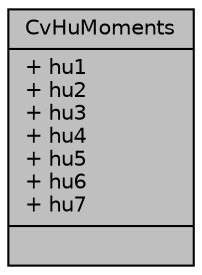 digraph "CvHuMoments"
{
 // LATEX_PDF_SIZE
  edge [fontname="Helvetica",fontsize="10",labelfontname="Helvetica",labelfontsize="10"];
  node [fontname="Helvetica",fontsize="10",shape=record];
  Node1 [label="{CvHuMoments\n|+ hu1\l+ hu2\l+ hu3\l+ hu4\l+ hu5\l+ hu6\l+ hu7\l|}",height=0.2,width=0.4,color="black", fillcolor="grey75", style="filled", fontcolor="black",tooltip=" "];
}
